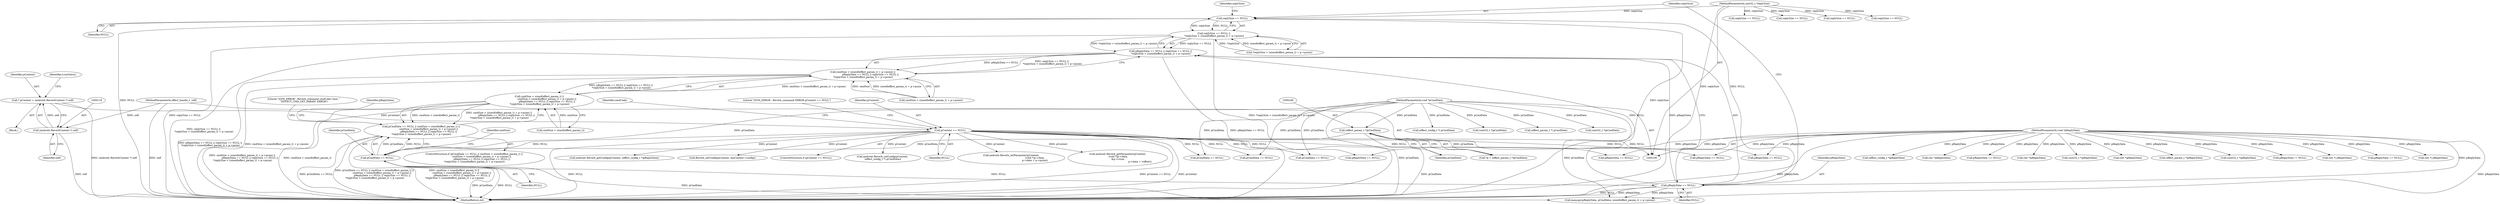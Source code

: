 digraph "0_Android_f490fc335772a9b14e78997486f4a572b0594c04_0@pointer" {
"1000292" [label="(Call,replySize == NULL)"];
"1000111" [label="(MethodParameterIn,uint32_t *replySize)"];
"1000288" [label="(Call,pReplyData == NULL)"];
"1000112" [label="(MethodParameterIn,void *pReplyData)"];
"1000270" [label="(Call,pCmdData == NULL)"];
"1000247" [label="(Call,(effect_param_t *)pCmdData)"];
"1000110" [label="(MethodParameterIn,void *pCmdData)"];
"1000126" [label="(Call,pContext == NULL)"];
"1000115" [label="(Call,* pContext = (android::ReverbContext *) self)"];
"1000117" [label="(Call,(android::ReverbContext *) self)"];
"1000107" [label="(MethodParameterIn,effect_handle_t  self)"];
"1000291" [label="(Call,replySize == NULL ||\n *replySize < (sizeof(effect_param_t) + p->psize))"];
"1000287" [label="(Call,pReplyData == NULL || replySize == NULL ||\n *replySize < (sizeof(effect_param_t) + p->psize))"];
"1000278" [label="(Call,cmdSize < (sizeof(effect_param_t) + p->psize) ||\n                    pReplyData == NULL || replySize == NULL ||\n *replySize < (sizeof(effect_param_t) + p->psize))"];
"1000273" [label="(Call,cmdSize < sizeof(effect_param_t) ||\n                    cmdSize < (sizeof(effect_param_t) + p->psize) ||\n                    pReplyData == NULL || replySize == NULL ||\n *replySize < (sizeof(effect_param_t) + p->psize))"];
"1000269" [label="(Call,pCmdData == NULL || cmdSize < sizeof(effect_param_t) ||\n                    cmdSize < (sizeof(effect_param_t) + p->psize) ||\n                    pReplyData == NULL || replySize == NULL ||\n *replySize < (sizeof(effect_param_t) + p->psize))"];
"1000127" [label="(Identifier,pContext)"];
"1000249" [label="(Identifier,pCmdData)"];
"1000141" [label="(Call,pReplyData == NULL)"];
"1000430" [label="(Call,android::Reverb_setParameter(pContext,\n                                                              (void *)p->data,\n                                                              p->data + p->psize))"];
"1000203" [label="(Call,(effect_config_t *) pCmdData)"];
"1000294" [label="(Identifier,NULL)"];
"1000230" [label="(Call,(effect_config_t *)pReplyData)"];
"1000589" [label="(Call,(uint32_t *)pCmdData)"];
"1000292" [label="(Call,replySize == NULL)"];
"1000344" [label="(Call,android::Reverb_getParameter(pContext,\n (void *)p->data,\n &p->vsize,\n                                                          p->data + voffset))"];
"1000113" [label="(Block,)"];
"1000448" [label="(Call,pReplyData == NULL)"];
"1000476" [label="(Call,(int *)pReplyData)"];
"1000685" [label="(MethodReturn,int)"];
"1000136" [label="(Identifier,cmdCode)"];
"1000519" [label="(Call,pReplyData == NULL)"];
"1000295" [label="(Call,*replySize < (sizeof(effect_param_t) + p->psize))"];
"1000271" [label="(Identifier,pCmdData)"];
"1000376" [label="(Call,pCmdData == NULL)"];
"1000270" [label="(Call,pCmdData == NULL)"];
"1000116" [label="(Identifier,pContext)"];
"1000388" [label="(Call,pReplyData == NULL)"];
"1000123" [label="(Identifier,LvmStatus)"];
"1000297" [label="(Identifier,replySize)"];
"1000310" [label="(Call,memcpy(pReplyData, pCmdData, sizeof(effect_param_t) + p->psize))"];
"1000272" [label="(Identifier,NULL)"];
"1000210" [label="(Call,pReplyData == NULL)"];
"1000273" [label="(Call,cmdSize < sizeof(effect_param_t) ||\n                    cmdSize < (sizeof(effect_param_t) + p->psize) ||\n                    pReplyData == NULL || replySize == NULL ||\n *replySize < (sizeof(effect_param_t) + p->psize))"];
"1000131" [label="(Literal,\"\tLVM_ERROR : Reverb_command ERROR pContext == NULL\")"];
"1000126" [label="(Call,pContext == NULL)"];
"1000274" [label="(Call,cmdSize < sizeof(effect_param_t))"];
"1000409" [label="(Call,(effect_param_t *) pCmdData)"];
"1000427" [label="(Call,(int *)pReplyData)"];
"1000560" [label="(Call,pCmdData == NULL)"];
"1000128" [label="(Identifier,NULL)"];
"1000616" [label="(Call,(uint32_t *)pReplyData)"];
"1000269" [label="(Call,pCmdData == NULL || cmdSize < sizeof(effect_param_t) ||\n                    cmdSize < (sizeof(effect_param_t) + p->psize) ||\n                    pReplyData == NULL || replySize == NULL ||\n *replySize < (sizeof(effect_param_t) + p->psize))"];
"1000275" [label="(Identifier,cmdSize)"];
"1000111" [label="(MethodParameterIn,uint32_t *replySize)"];
"1000268" [label="(ControlStructure,if (pCmdData == NULL || cmdSize < sizeof(effect_param_t) ||\n                    cmdSize < (sizeof(effect_param_t) + p->psize) ||\n                    pReplyData == NULL || replySize == NULL ||\n *replySize < (sizeof(effect_param_t) + p->psize)))"];
"1000228" [label="(Call,android::Reverb_getConfig(pContext, (effect_config_t *)pReplyData))"];
"1000278" [label="(Call,cmdSize < (sizeof(effect_param_t) + p->psize) ||\n                    pReplyData == NULL || replySize == NULL ||\n *replySize < (sizeof(effect_param_t) + p->psize))"];
"1000547" [label="(Call,(int *)pReplyData)"];
"1000287" [label="(Call,pReplyData == NULL || replySize == NULL ||\n *replySize < (sizeof(effect_param_t) + p->psize))"];
"1000279" [label="(Call,cmdSize < (sizeof(effect_param_t) + p->psize))"];
"1000235" [label="(Call,Reverb_setConfig(pContext, &pContext->config))"];
"1000289" [label="(Identifier,pReplyData)"];
"1000125" [label="(ControlStructure,if (pContext == NULL))"];
"1000311" [label="(Identifier,pReplyData)"];
"1000321" [label="(Call,(effect_param_t *)pReplyData)"];
"1000245" [label="(Call,*p = (effect_param_t *)pCmdData)"];
"1000115" [label="(Call,* pContext = (android::ReverbContext *) self)"];
"1000290" [label="(Identifier,NULL)"];
"1000625" [label="(Call,(uint32_t *)pReplyData)"];
"1000107" [label="(MethodParameterIn,effect_handle_t  self)"];
"1000288" [label="(Call,pReplyData == NULL)"];
"1000576" [label="(Call,pReplyData != NULL)"];
"1000214" [label="(Call,replySize == NULL)"];
"1000169" [label="(Call,pCmdData == NULL)"];
"1000182" [label="(Call,replySize == NULL)"];
"1000293" [label="(Identifier,replySize)"];
"1000112" [label="(MethodParameterIn,void *pReplyData)"];
"1000291" [label="(Call,replySize == NULL ||\n *replySize < (sizeof(effect_param_t) + p->psize))"];
"1000247" [label="(Call,(effect_param_t *)pCmdData)"];
"1000606" [label="(Call,(uint32_t *)pCmdData)"];
"1000201" [label="(Call,android::Reverb_setConfig(pContext,\n (effect_config_t *) pCmdData))"];
"1000392" [label="(Call,replySize == NULL)"];
"1000198" [label="(Call,(int *) pReplyData)"];
"1000110" [label="(MethodParameterIn,void *pCmdData)"];
"1000145" [label="(Call,replySize == NULL)"];
"1000117" [label="(Call,(android::ReverbContext *) self)"];
"1000178" [label="(Call,pReplyData == NULL)"];
"1000306" [label="(Literal,\"\tLVM_ERROR : Reverb_command cmdCode Case: \"\n \"EFFECT_CMD_GET_PARAM: ERROR\")"];
"1000119" [label="(Identifier,self)"];
"1000161" [label="(Call,(int *) pReplyData)"];
"1000292" -> "1000291"  [label="AST: "];
"1000292" -> "1000294"  [label="CFG: "];
"1000293" -> "1000292"  [label="AST: "];
"1000294" -> "1000292"  [label="AST: "];
"1000297" -> "1000292"  [label="CFG: "];
"1000291" -> "1000292"  [label="CFG: "];
"1000292" -> "1000685"  [label="DDG: NULL"];
"1000292" -> "1000685"  [label="DDG: replySize"];
"1000292" -> "1000291"  [label="DDG: replySize"];
"1000292" -> "1000291"  [label="DDG: NULL"];
"1000111" -> "1000292"  [label="DDG: replySize"];
"1000288" -> "1000292"  [label="DDG: NULL"];
"1000111" -> "1000106"  [label="AST: "];
"1000111" -> "1000685"  [label="DDG: replySize"];
"1000111" -> "1000145"  [label="DDG: replySize"];
"1000111" -> "1000182"  [label="DDG: replySize"];
"1000111" -> "1000214"  [label="DDG: replySize"];
"1000111" -> "1000392"  [label="DDG: replySize"];
"1000288" -> "1000287"  [label="AST: "];
"1000288" -> "1000290"  [label="CFG: "];
"1000289" -> "1000288"  [label="AST: "];
"1000290" -> "1000288"  [label="AST: "];
"1000293" -> "1000288"  [label="CFG: "];
"1000287" -> "1000288"  [label="CFG: "];
"1000288" -> "1000685"  [label="DDG: NULL"];
"1000288" -> "1000685"  [label="DDG: pReplyData"];
"1000288" -> "1000287"  [label="DDG: pReplyData"];
"1000288" -> "1000287"  [label="DDG: NULL"];
"1000112" -> "1000288"  [label="DDG: pReplyData"];
"1000270" -> "1000288"  [label="DDG: NULL"];
"1000288" -> "1000310"  [label="DDG: pReplyData"];
"1000112" -> "1000106"  [label="AST: "];
"1000112" -> "1000685"  [label="DDG: pReplyData"];
"1000112" -> "1000141"  [label="DDG: pReplyData"];
"1000112" -> "1000161"  [label="DDG: pReplyData"];
"1000112" -> "1000178"  [label="DDG: pReplyData"];
"1000112" -> "1000198"  [label="DDG: pReplyData"];
"1000112" -> "1000210"  [label="DDG: pReplyData"];
"1000112" -> "1000230"  [label="DDG: pReplyData"];
"1000112" -> "1000310"  [label="DDG: pReplyData"];
"1000112" -> "1000321"  [label="DDG: pReplyData"];
"1000112" -> "1000388"  [label="DDG: pReplyData"];
"1000112" -> "1000427"  [label="DDG: pReplyData"];
"1000112" -> "1000448"  [label="DDG: pReplyData"];
"1000112" -> "1000476"  [label="DDG: pReplyData"];
"1000112" -> "1000519"  [label="DDG: pReplyData"];
"1000112" -> "1000547"  [label="DDG: pReplyData"];
"1000112" -> "1000576"  [label="DDG: pReplyData"];
"1000112" -> "1000616"  [label="DDG: pReplyData"];
"1000112" -> "1000625"  [label="DDG: pReplyData"];
"1000270" -> "1000269"  [label="AST: "];
"1000270" -> "1000272"  [label="CFG: "];
"1000271" -> "1000270"  [label="AST: "];
"1000272" -> "1000270"  [label="AST: "];
"1000275" -> "1000270"  [label="CFG: "];
"1000269" -> "1000270"  [label="CFG: "];
"1000270" -> "1000685"  [label="DDG: NULL"];
"1000270" -> "1000685"  [label="DDG: pCmdData"];
"1000270" -> "1000269"  [label="DDG: pCmdData"];
"1000270" -> "1000269"  [label="DDG: NULL"];
"1000247" -> "1000270"  [label="DDG: pCmdData"];
"1000110" -> "1000270"  [label="DDG: pCmdData"];
"1000126" -> "1000270"  [label="DDG: NULL"];
"1000270" -> "1000310"  [label="DDG: pCmdData"];
"1000247" -> "1000245"  [label="AST: "];
"1000247" -> "1000249"  [label="CFG: "];
"1000248" -> "1000247"  [label="AST: "];
"1000249" -> "1000247"  [label="AST: "];
"1000245" -> "1000247"  [label="CFG: "];
"1000247" -> "1000685"  [label="DDG: pCmdData"];
"1000247" -> "1000245"  [label="DDG: pCmdData"];
"1000110" -> "1000247"  [label="DDG: pCmdData"];
"1000110" -> "1000106"  [label="AST: "];
"1000110" -> "1000685"  [label="DDG: pCmdData"];
"1000110" -> "1000169"  [label="DDG: pCmdData"];
"1000110" -> "1000203"  [label="DDG: pCmdData"];
"1000110" -> "1000310"  [label="DDG: pCmdData"];
"1000110" -> "1000376"  [label="DDG: pCmdData"];
"1000110" -> "1000409"  [label="DDG: pCmdData"];
"1000110" -> "1000560"  [label="DDG: pCmdData"];
"1000110" -> "1000589"  [label="DDG: pCmdData"];
"1000110" -> "1000606"  [label="DDG: pCmdData"];
"1000126" -> "1000125"  [label="AST: "];
"1000126" -> "1000128"  [label="CFG: "];
"1000127" -> "1000126"  [label="AST: "];
"1000128" -> "1000126"  [label="AST: "];
"1000131" -> "1000126"  [label="CFG: "];
"1000136" -> "1000126"  [label="CFG: "];
"1000126" -> "1000685"  [label="DDG: pContext == NULL"];
"1000126" -> "1000685"  [label="DDG: pContext"];
"1000126" -> "1000685"  [label="DDG: NULL"];
"1000115" -> "1000126"  [label="DDG: pContext"];
"1000126" -> "1000141"  [label="DDG: NULL"];
"1000126" -> "1000169"  [label="DDG: NULL"];
"1000126" -> "1000201"  [label="DDG: pContext"];
"1000126" -> "1000210"  [label="DDG: NULL"];
"1000126" -> "1000228"  [label="DDG: pContext"];
"1000126" -> "1000235"  [label="DDG: pContext"];
"1000126" -> "1000344"  [label="DDG: pContext"];
"1000126" -> "1000376"  [label="DDG: NULL"];
"1000126" -> "1000430"  [label="DDG: pContext"];
"1000126" -> "1000448"  [label="DDG: NULL"];
"1000126" -> "1000519"  [label="DDG: NULL"];
"1000126" -> "1000560"  [label="DDG: NULL"];
"1000115" -> "1000113"  [label="AST: "];
"1000115" -> "1000117"  [label="CFG: "];
"1000116" -> "1000115"  [label="AST: "];
"1000117" -> "1000115"  [label="AST: "];
"1000123" -> "1000115"  [label="CFG: "];
"1000115" -> "1000685"  [label="DDG: (android::ReverbContext *) self"];
"1000117" -> "1000115"  [label="DDG: self"];
"1000117" -> "1000119"  [label="CFG: "];
"1000118" -> "1000117"  [label="AST: "];
"1000119" -> "1000117"  [label="AST: "];
"1000117" -> "1000685"  [label="DDG: self"];
"1000107" -> "1000117"  [label="DDG: self"];
"1000107" -> "1000106"  [label="AST: "];
"1000107" -> "1000685"  [label="DDG: self"];
"1000291" -> "1000287"  [label="AST: "];
"1000291" -> "1000295"  [label="CFG: "];
"1000295" -> "1000291"  [label="AST: "];
"1000287" -> "1000291"  [label="CFG: "];
"1000291" -> "1000685"  [label="DDG: replySize == NULL"];
"1000291" -> "1000685"  [label="DDG: *replySize < (sizeof(effect_param_t) + p->psize)"];
"1000291" -> "1000287"  [label="DDG: replySize == NULL"];
"1000291" -> "1000287"  [label="DDG: *replySize < (sizeof(effect_param_t) + p->psize)"];
"1000295" -> "1000291"  [label="DDG: *replySize"];
"1000295" -> "1000291"  [label="DDG: sizeof(effect_param_t) + p->psize"];
"1000287" -> "1000278"  [label="AST: "];
"1000278" -> "1000287"  [label="CFG: "];
"1000287" -> "1000685"  [label="DDG: replySize == NULL ||\n *replySize < (sizeof(effect_param_t) + p->psize)"];
"1000287" -> "1000685"  [label="DDG: pReplyData == NULL"];
"1000287" -> "1000278"  [label="DDG: pReplyData == NULL"];
"1000287" -> "1000278"  [label="DDG: replySize == NULL ||\n *replySize < (sizeof(effect_param_t) + p->psize)"];
"1000278" -> "1000273"  [label="AST: "];
"1000278" -> "1000279"  [label="CFG: "];
"1000279" -> "1000278"  [label="AST: "];
"1000273" -> "1000278"  [label="CFG: "];
"1000278" -> "1000685"  [label="DDG: pReplyData == NULL || replySize == NULL ||\n *replySize < (sizeof(effect_param_t) + p->psize)"];
"1000278" -> "1000685"  [label="DDG: cmdSize < (sizeof(effect_param_t) + p->psize)"];
"1000278" -> "1000273"  [label="DDG: cmdSize < (sizeof(effect_param_t) + p->psize)"];
"1000278" -> "1000273"  [label="DDG: pReplyData == NULL || replySize == NULL ||\n *replySize < (sizeof(effect_param_t) + p->psize)"];
"1000279" -> "1000278"  [label="DDG: cmdSize"];
"1000279" -> "1000278"  [label="DDG: sizeof(effect_param_t) + p->psize"];
"1000273" -> "1000269"  [label="AST: "];
"1000273" -> "1000274"  [label="CFG: "];
"1000274" -> "1000273"  [label="AST: "];
"1000269" -> "1000273"  [label="CFG: "];
"1000273" -> "1000685"  [label="DDG: cmdSize < sizeof(effect_param_t)"];
"1000273" -> "1000685"  [label="DDG: cmdSize < (sizeof(effect_param_t) + p->psize) ||\n                    pReplyData == NULL || replySize == NULL ||\n *replySize < (sizeof(effect_param_t) + p->psize)"];
"1000273" -> "1000269"  [label="DDG: cmdSize < sizeof(effect_param_t)"];
"1000273" -> "1000269"  [label="DDG: cmdSize < (sizeof(effect_param_t) + p->psize) ||\n                    pReplyData == NULL || replySize == NULL ||\n *replySize < (sizeof(effect_param_t) + p->psize)"];
"1000274" -> "1000273"  [label="DDG: cmdSize"];
"1000269" -> "1000268"  [label="AST: "];
"1000306" -> "1000269"  [label="CFG: "];
"1000311" -> "1000269"  [label="CFG: "];
"1000269" -> "1000685"  [label="DDG: pCmdData == NULL || cmdSize < sizeof(effect_param_t) ||\n                    cmdSize < (sizeof(effect_param_t) + p->psize) ||\n                    pReplyData == NULL || replySize == NULL ||\n *replySize < (sizeof(effect_param_t) + p->psize)"];
"1000269" -> "1000685"  [label="DDG: cmdSize < sizeof(effect_param_t) ||\n                    cmdSize < (sizeof(effect_param_t) + p->psize) ||\n                    pReplyData == NULL || replySize == NULL ||\n *replySize < (sizeof(effect_param_t) + p->psize)"];
"1000269" -> "1000685"  [label="DDG: pCmdData == NULL"];
}
